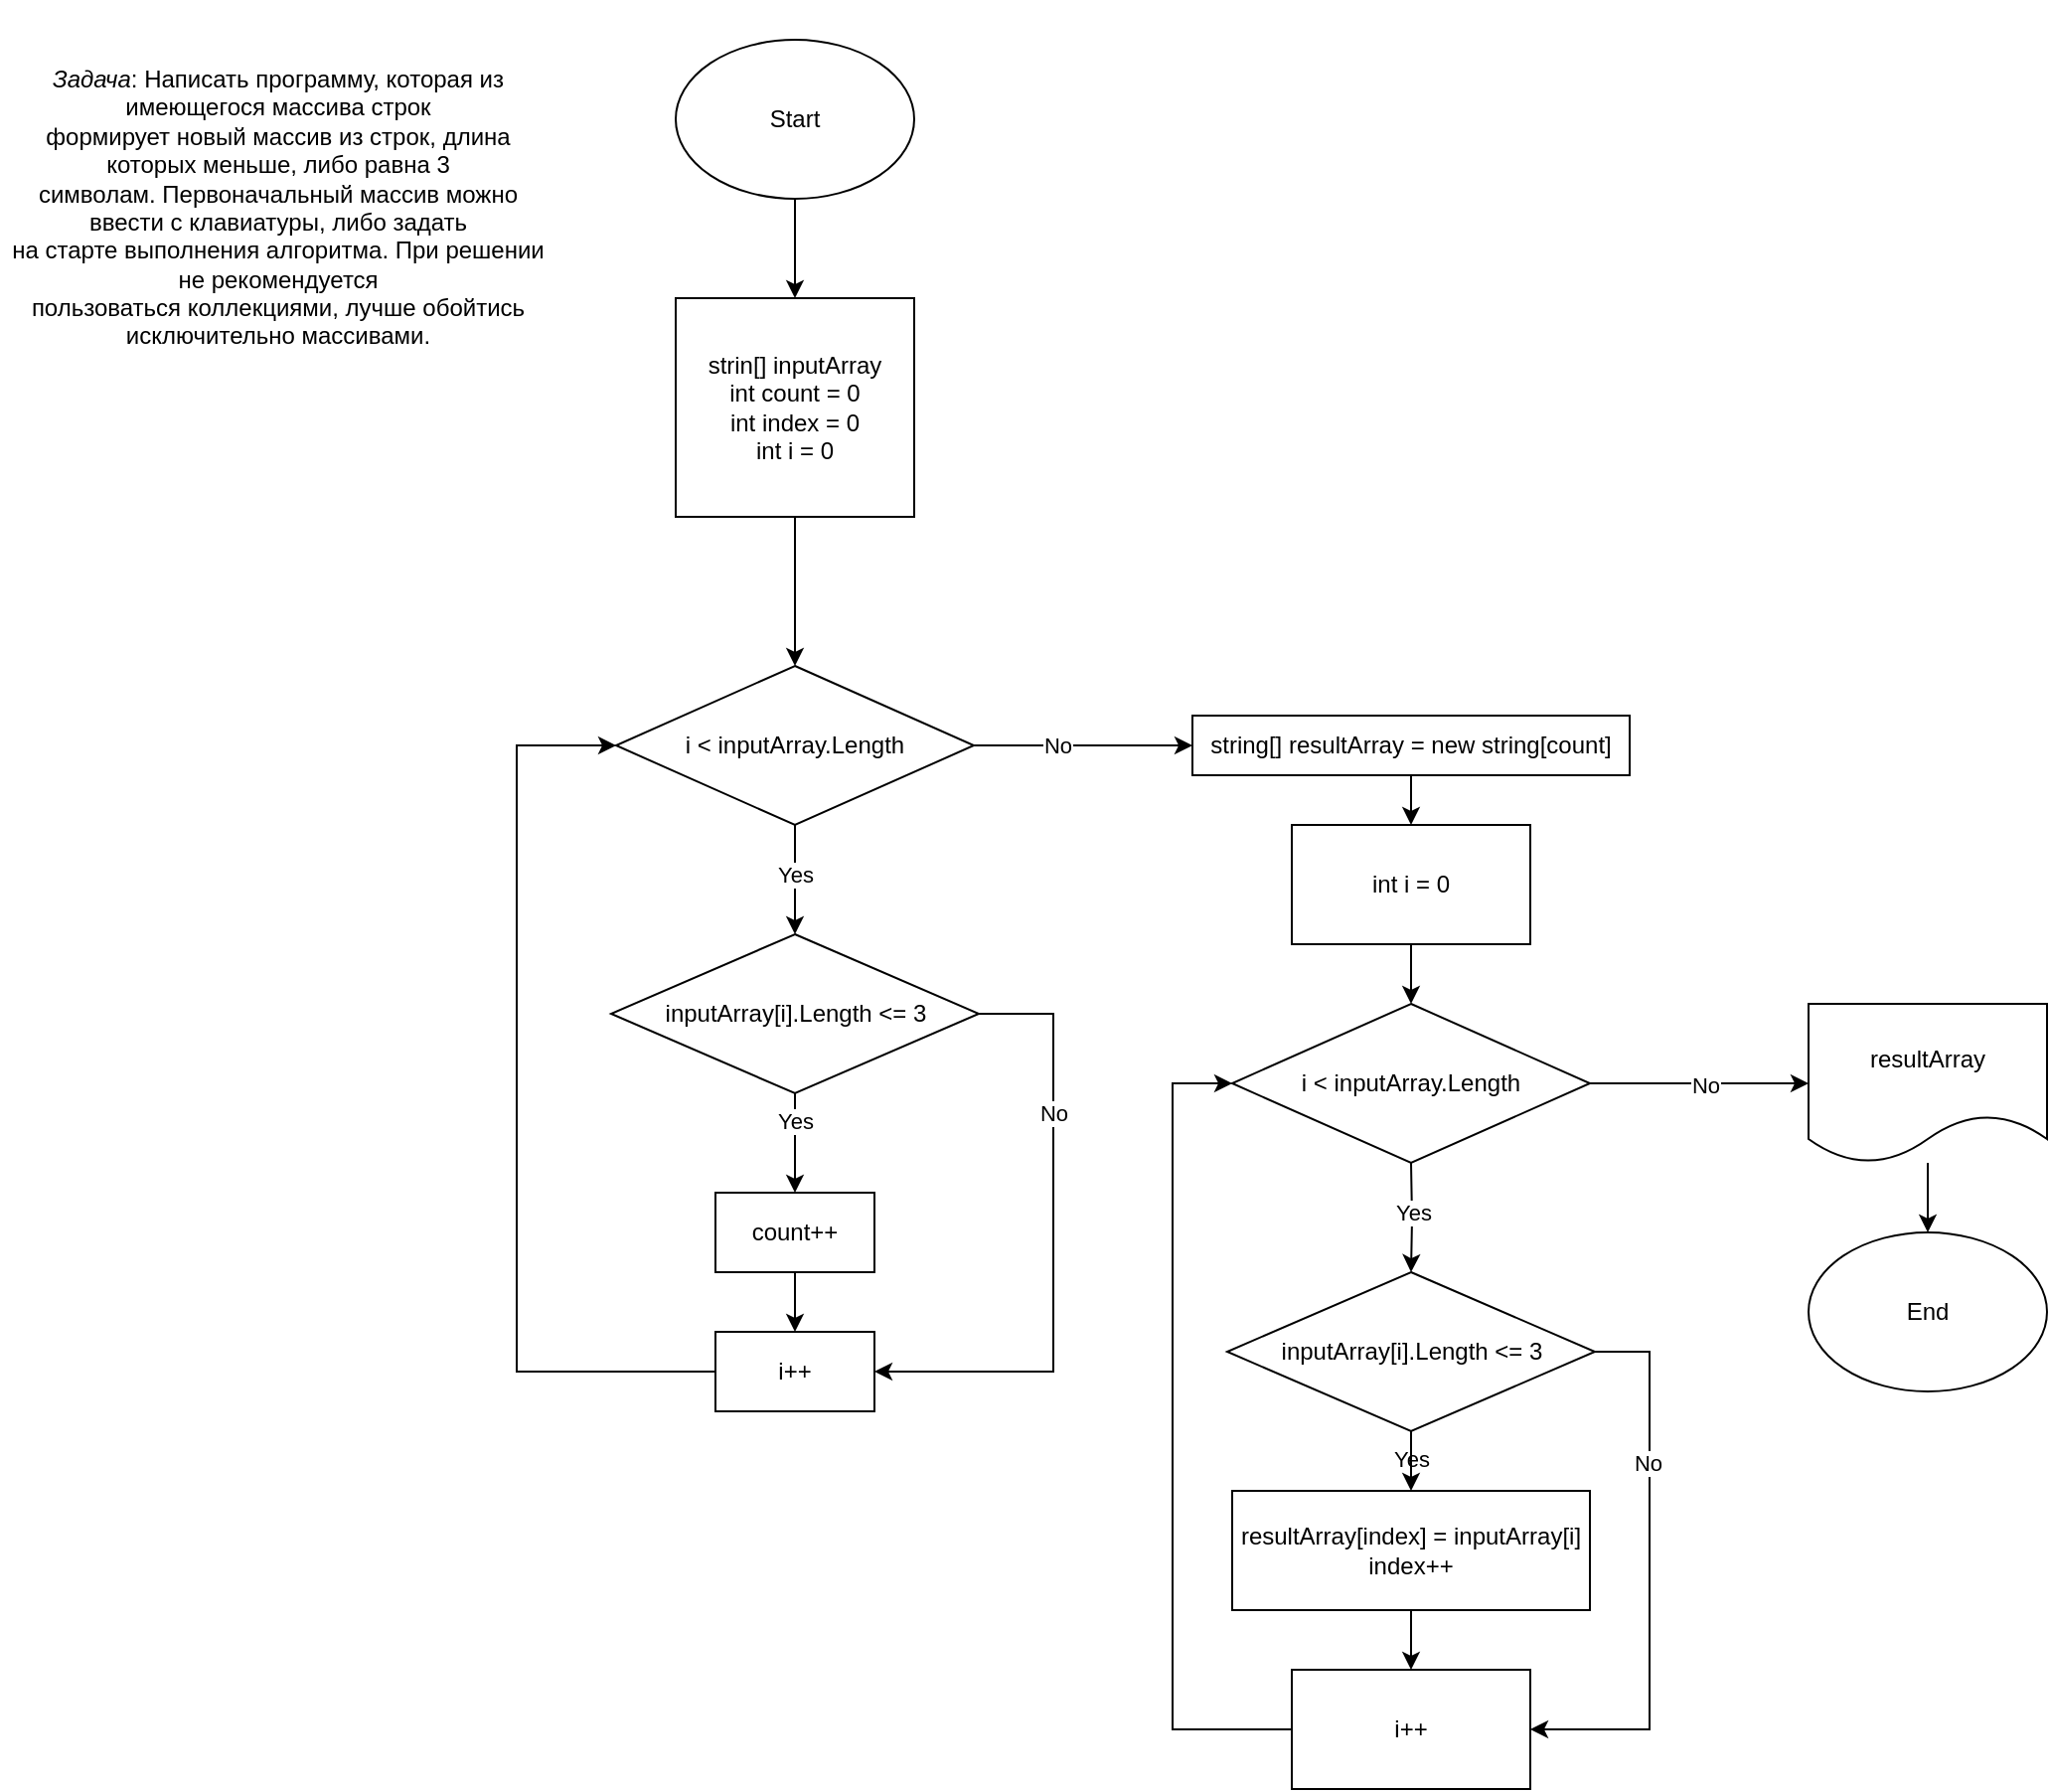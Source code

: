 <mxfile version="21.6.6" type="device">
  <diagram name="Страница 1" id="_icmLlJdjgYDl8iJNBrV">
    <mxGraphModel dx="888" dy="536" grid="1" gridSize="10" guides="1" tooltips="1" connect="1" arrows="1" fold="1" page="1" pageScale="1" pageWidth="827" pageHeight="1169" math="0" shadow="0">
      <root>
        <mxCell id="0" />
        <mxCell id="1" parent="0" />
        <mxCell id="V5gyA0Ro1oFctrgLTB7K-1" value="&lt;br&gt;&lt;br/&gt;&lt;em&gt;Задача&lt;/em&gt;: Написать программу, которая из имеющегося массива строк&lt;br/&gt; формирует новый массив из строк, длина которых меньше, либо равна 3 &lt;br/&gt;символам. Первоначальный массив можно ввести с клавиатуры, либо задать &lt;br/&gt;на старте выполнения алгоритма. При решении не рекомендуется &lt;br/&gt;пользоваться коллекциями, лучше обойтись исключительно массивами." style="text;html=1;strokeColor=none;fillColor=none;align=center;verticalAlign=middle;whiteSpace=wrap;rounded=0;" vertex="1" parent="1">
          <mxGeometry width="280" height="180" as="geometry" />
        </mxCell>
        <mxCell id="V5gyA0Ro1oFctrgLTB7K-47" value="" style="edgeStyle=orthogonalEdgeStyle;rounded=0;orthogonalLoop=1;jettySize=auto;html=1;" edge="1" parent="1" source="V5gyA0Ro1oFctrgLTB7K-2" target="V5gyA0Ro1oFctrgLTB7K-5">
          <mxGeometry relative="1" as="geometry" />
        </mxCell>
        <mxCell id="V5gyA0Ro1oFctrgLTB7K-2" value="Start" style="ellipse;whiteSpace=wrap;html=1;" vertex="1" parent="1">
          <mxGeometry x="340" y="20" width="120" height="80" as="geometry" />
        </mxCell>
        <mxCell id="V5gyA0Ro1oFctrgLTB7K-7" value="" style="edgeStyle=orthogonalEdgeStyle;rounded=0;orthogonalLoop=1;jettySize=auto;html=1;" edge="1" parent="1" source="V5gyA0Ro1oFctrgLTB7K-5" target="V5gyA0Ro1oFctrgLTB7K-6">
          <mxGeometry relative="1" as="geometry" />
        </mxCell>
        <mxCell id="V5gyA0Ro1oFctrgLTB7K-5" value="&lt;div&gt;strin[] inputArray&lt;/div&gt;&lt;div&gt;int count = 0&lt;/div&gt;&lt;div&gt;int index = 0&lt;/div&gt;&lt;div&gt;int i = 0&lt;br&gt;&lt;/div&gt;" style="rounded=0;whiteSpace=wrap;html=1;" vertex="1" parent="1">
          <mxGeometry x="340" y="150" width="120" height="110" as="geometry" />
        </mxCell>
        <mxCell id="V5gyA0Ro1oFctrgLTB7K-12" value="" style="edgeStyle=orthogonalEdgeStyle;rounded=0;orthogonalLoop=1;jettySize=auto;html=1;" edge="1" parent="1" source="V5gyA0Ro1oFctrgLTB7K-6" target="V5gyA0Ro1oFctrgLTB7K-11">
          <mxGeometry relative="1" as="geometry" />
        </mxCell>
        <mxCell id="V5gyA0Ro1oFctrgLTB7K-13" value="Yes" style="edgeLabel;html=1;align=center;verticalAlign=middle;resizable=0;points=[];" vertex="1" connectable="0" parent="V5gyA0Ro1oFctrgLTB7K-12">
          <mxGeometry x="-0.1" relative="1" as="geometry">
            <mxPoint as="offset" />
          </mxGeometry>
        </mxCell>
        <mxCell id="V5gyA0Ro1oFctrgLTB7K-14" style="edgeStyle=orthogonalEdgeStyle;rounded=0;orthogonalLoop=1;jettySize=auto;html=1;" edge="1" parent="1" source="V5gyA0Ro1oFctrgLTB7K-6">
          <mxGeometry relative="1" as="geometry">
            <mxPoint x="600" y="375" as="targetPoint" />
          </mxGeometry>
        </mxCell>
        <mxCell id="V5gyA0Ro1oFctrgLTB7K-15" value="&lt;div&gt;No&lt;/div&gt;" style="edgeLabel;html=1;align=center;verticalAlign=middle;resizable=0;points=[];" vertex="1" connectable="0" parent="V5gyA0Ro1oFctrgLTB7K-14">
          <mxGeometry x="-0.24" relative="1" as="geometry">
            <mxPoint as="offset" />
          </mxGeometry>
        </mxCell>
        <mxCell id="V5gyA0Ro1oFctrgLTB7K-6" value="i &amp;lt; inputArray.Length" style="rhombus;whiteSpace=wrap;html=1;rounded=0;" vertex="1" parent="1">
          <mxGeometry x="310" y="335" width="180" height="80" as="geometry" />
        </mxCell>
        <mxCell id="V5gyA0Ro1oFctrgLTB7K-17" value="" style="edgeStyle=orthogonalEdgeStyle;rounded=0;orthogonalLoop=1;jettySize=auto;html=1;" edge="1" parent="1" source="V5gyA0Ro1oFctrgLTB7K-11" target="V5gyA0Ro1oFctrgLTB7K-16">
          <mxGeometry relative="1" as="geometry" />
        </mxCell>
        <mxCell id="V5gyA0Ro1oFctrgLTB7K-22" value="Yes" style="edgeLabel;html=1;align=center;verticalAlign=middle;resizable=0;points=[];" vertex="1" connectable="0" parent="V5gyA0Ro1oFctrgLTB7K-17">
          <mxGeometry x="-0.44" relative="1" as="geometry">
            <mxPoint as="offset" />
          </mxGeometry>
        </mxCell>
        <mxCell id="V5gyA0Ro1oFctrgLTB7K-20" style="edgeStyle=orthogonalEdgeStyle;rounded=0;orthogonalLoop=1;jettySize=auto;html=1;entryX=1;entryY=0.5;entryDx=0;entryDy=0;" edge="1" parent="1" source="V5gyA0Ro1oFctrgLTB7K-11" target="V5gyA0Ro1oFctrgLTB7K-18">
          <mxGeometry relative="1" as="geometry">
            <Array as="points">
              <mxPoint x="530" y="510" />
              <mxPoint x="530" y="690" />
            </Array>
          </mxGeometry>
        </mxCell>
        <mxCell id="V5gyA0Ro1oFctrgLTB7K-21" value="No" style="edgeLabel;html=1;align=center;verticalAlign=middle;resizable=0;points=[];" vertex="1" connectable="0" parent="V5gyA0Ro1oFctrgLTB7K-20">
          <mxGeometry x="-0.437" relative="1" as="geometry">
            <mxPoint y="1" as="offset" />
          </mxGeometry>
        </mxCell>
        <mxCell id="V5gyA0Ro1oFctrgLTB7K-11" value="inputArray[i].Length &amp;lt;= 3" style="rhombus;whiteSpace=wrap;html=1;rounded=0;" vertex="1" parent="1">
          <mxGeometry x="307.5" y="470" width="185" height="80" as="geometry" />
        </mxCell>
        <mxCell id="V5gyA0Ro1oFctrgLTB7K-19" value="" style="edgeStyle=orthogonalEdgeStyle;rounded=0;orthogonalLoop=1;jettySize=auto;html=1;" edge="1" parent="1" source="V5gyA0Ro1oFctrgLTB7K-16" target="V5gyA0Ro1oFctrgLTB7K-18">
          <mxGeometry relative="1" as="geometry" />
        </mxCell>
        <mxCell id="V5gyA0Ro1oFctrgLTB7K-16" value="&lt;div&gt;count++&lt;/div&gt;" style="whiteSpace=wrap;html=1;rounded=0;" vertex="1" parent="1">
          <mxGeometry x="360" y="600" width="80" height="40" as="geometry" />
        </mxCell>
        <mxCell id="V5gyA0Ro1oFctrgLTB7K-23" style="edgeStyle=orthogonalEdgeStyle;rounded=0;orthogonalLoop=1;jettySize=auto;html=1;entryX=0;entryY=0.5;entryDx=0;entryDy=0;" edge="1" parent="1" source="V5gyA0Ro1oFctrgLTB7K-18" target="V5gyA0Ro1oFctrgLTB7K-6">
          <mxGeometry relative="1" as="geometry">
            <Array as="points">
              <mxPoint x="260" y="690" />
              <mxPoint x="260" y="375" />
            </Array>
          </mxGeometry>
        </mxCell>
        <mxCell id="V5gyA0Ro1oFctrgLTB7K-18" value="i++" style="whiteSpace=wrap;html=1;rounded=0;" vertex="1" parent="1">
          <mxGeometry x="360" y="670" width="80" height="40" as="geometry" />
        </mxCell>
        <mxCell id="V5gyA0Ro1oFctrgLTB7K-30" value="" style="edgeStyle=orthogonalEdgeStyle;rounded=0;orthogonalLoop=1;jettySize=auto;html=1;" edge="1" parent="1" source="V5gyA0Ro1oFctrgLTB7K-24" target="V5gyA0Ro1oFctrgLTB7K-29">
          <mxGeometry relative="1" as="geometry" />
        </mxCell>
        <mxCell id="V5gyA0Ro1oFctrgLTB7K-24" value="string[] resultArray = new string[count]" style="whiteSpace=wrap;html=1;" vertex="1" parent="1">
          <mxGeometry x="600" y="360" width="220" height="30" as="geometry" />
        </mxCell>
        <mxCell id="V5gyA0Ro1oFctrgLTB7K-44" value="" style="edgeStyle=orthogonalEdgeStyle;rounded=0;orthogonalLoop=1;jettySize=auto;html=1;" edge="1" parent="1" source="V5gyA0Ro1oFctrgLTB7K-27" target="V5gyA0Ro1oFctrgLTB7K-43">
          <mxGeometry relative="1" as="geometry" />
        </mxCell>
        <mxCell id="V5gyA0Ro1oFctrgLTB7K-48" value="No" style="edgeLabel;html=1;align=center;verticalAlign=middle;resizable=0;points=[];" vertex="1" connectable="0" parent="V5gyA0Ro1oFctrgLTB7K-44">
          <mxGeometry x="0.054" y="-1" relative="1" as="geometry">
            <mxPoint as="offset" />
          </mxGeometry>
        </mxCell>
        <mxCell id="V5gyA0Ro1oFctrgLTB7K-27" value="i &amp;lt; inputArray.Length" style="rhombus;whiteSpace=wrap;html=1;rounded=0;" vertex="1" parent="1">
          <mxGeometry x="620" y="505" width="180" height="80" as="geometry" />
        </mxCell>
        <mxCell id="V5gyA0Ro1oFctrgLTB7K-31" value="" style="edgeStyle=orthogonalEdgeStyle;rounded=0;orthogonalLoop=1;jettySize=auto;html=1;" edge="1" parent="1" source="V5gyA0Ro1oFctrgLTB7K-29" target="V5gyA0Ro1oFctrgLTB7K-27">
          <mxGeometry relative="1" as="geometry" />
        </mxCell>
        <mxCell id="V5gyA0Ro1oFctrgLTB7K-29" value="int i = 0" style="rounded=0;whiteSpace=wrap;html=1;" vertex="1" parent="1">
          <mxGeometry x="650" y="415" width="120" height="60" as="geometry" />
        </mxCell>
        <mxCell id="V5gyA0Ro1oFctrgLTB7K-32" value="" style="edgeStyle=orthogonalEdgeStyle;rounded=0;orthogonalLoop=1;jettySize=auto;html=1;" edge="1" parent="1" target="V5gyA0Ro1oFctrgLTB7K-35">
          <mxGeometry relative="1" as="geometry">
            <mxPoint x="710" y="585" as="sourcePoint" />
          </mxGeometry>
        </mxCell>
        <mxCell id="V5gyA0Ro1oFctrgLTB7K-33" value="Yes" style="edgeLabel;html=1;align=center;verticalAlign=middle;resizable=0;points=[];" vertex="1" connectable="0" parent="V5gyA0Ro1oFctrgLTB7K-32">
          <mxGeometry x="-0.1" relative="1" as="geometry">
            <mxPoint as="offset" />
          </mxGeometry>
        </mxCell>
        <mxCell id="V5gyA0Ro1oFctrgLTB7K-34" value="Yes" style="edgeLabel;html=1;align=center;verticalAlign=middle;resizable=0;points=[];" vertex="1" connectable="0" parent="1">
          <mxGeometry x="710" y="734" as="geometry" />
        </mxCell>
        <mxCell id="V5gyA0Ro1oFctrgLTB7K-37" value="" style="edgeStyle=orthogonalEdgeStyle;rounded=0;orthogonalLoop=1;jettySize=auto;html=1;" edge="1" parent="1" source="V5gyA0Ro1oFctrgLTB7K-35" target="V5gyA0Ro1oFctrgLTB7K-36">
          <mxGeometry relative="1" as="geometry" />
        </mxCell>
        <mxCell id="V5gyA0Ro1oFctrgLTB7K-41" style="edgeStyle=orthogonalEdgeStyle;rounded=0;orthogonalLoop=1;jettySize=auto;html=1;entryX=1;entryY=0.5;entryDx=0;entryDy=0;" edge="1" parent="1" source="V5gyA0Ro1oFctrgLTB7K-35" target="V5gyA0Ro1oFctrgLTB7K-38">
          <mxGeometry relative="1" as="geometry">
            <Array as="points">
              <mxPoint x="830" y="680" />
              <mxPoint x="830" y="870" />
            </Array>
          </mxGeometry>
        </mxCell>
        <mxCell id="V5gyA0Ro1oFctrgLTB7K-42" value="No" style="edgeLabel;html=1;align=center;verticalAlign=middle;resizable=0;points=[];" vertex="1" connectable="0" parent="V5gyA0Ro1oFctrgLTB7K-41">
          <mxGeometry x="-0.408" y="-1" relative="1" as="geometry">
            <mxPoint y="1" as="offset" />
          </mxGeometry>
        </mxCell>
        <mxCell id="V5gyA0Ro1oFctrgLTB7K-35" value="inputArray[i].Length &amp;lt;= 3" style="rhombus;whiteSpace=wrap;html=1;rounded=0;" vertex="1" parent="1">
          <mxGeometry x="617.5" y="640" width="185" height="80" as="geometry" />
        </mxCell>
        <mxCell id="V5gyA0Ro1oFctrgLTB7K-39" value="" style="edgeStyle=orthogonalEdgeStyle;rounded=0;orthogonalLoop=1;jettySize=auto;html=1;" edge="1" parent="1" source="V5gyA0Ro1oFctrgLTB7K-36" target="V5gyA0Ro1oFctrgLTB7K-38">
          <mxGeometry relative="1" as="geometry" />
        </mxCell>
        <mxCell id="V5gyA0Ro1oFctrgLTB7K-36" value="&lt;div&gt;resultArray[index] = inputArray[i]&lt;/div&gt;&lt;div&gt;index++&lt;br&gt;&lt;/div&gt;" style="whiteSpace=wrap;html=1;rounded=0;" vertex="1" parent="1">
          <mxGeometry x="620" y="750" width="180" height="60" as="geometry" />
        </mxCell>
        <mxCell id="V5gyA0Ro1oFctrgLTB7K-40" style="edgeStyle=orthogonalEdgeStyle;rounded=0;orthogonalLoop=1;jettySize=auto;html=1;entryX=0;entryY=0.5;entryDx=0;entryDy=0;" edge="1" parent="1" source="V5gyA0Ro1oFctrgLTB7K-38" target="V5gyA0Ro1oFctrgLTB7K-27">
          <mxGeometry relative="1" as="geometry">
            <Array as="points">
              <mxPoint x="590" y="870" />
              <mxPoint x="590" y="545" />
            </Array>
          </mxGeometry>
        </mxCell>
        <mxCell id="V5gyA0Ro1oFctrgLTB7K-38" value="i++" style="rounded=0;whiteSpace=wrap;html=1;" vertex="1" parent="1">
          <mxGeometry x="650" y="840" width="120" height="60" as="geometry" />
        </mxCell>
        <mxCell id="V5gyA0Ro1oFctrgLTB7K-45" style="edgeStyle=orthogonalEdgeStyle;rounded=0;orthogonalLoop=1;jettySize=auto;html=1;" edge="1" parent="1" source="V5gyA0Ro1oFctrgLTB7K-43">
          <mxGeometry relative="1" as="geometry">
            <mxPoint x="970" y="620" as="targetPoint" />
          </mxGeometry>
        </mxCell>
        <mxCell id="V5gyA0Ro1oFctrgLTB7K-43" value="resultArray" style="shape=document;whiteSpace=wrap;html=1;boundedLbl=1;rounded=0;" vertex="1" parent="1">
          <mxGeometry x="910" y="505" width="120" height="80" as="geometry" />
        </mxCell>
        <mxCell id="V5gyA0Ro1oFctrgLTB7K-46" value="End" style="ellipse;whiteSpace=wrap;html=1;" vertex="1" parent="1">
          <mxGeometry x="910" y="620" width="120" height="80" as="geometry" />
        </mxCell>
      </root>
    </mxGraphModel>
  </diagram>
</mxfile>
